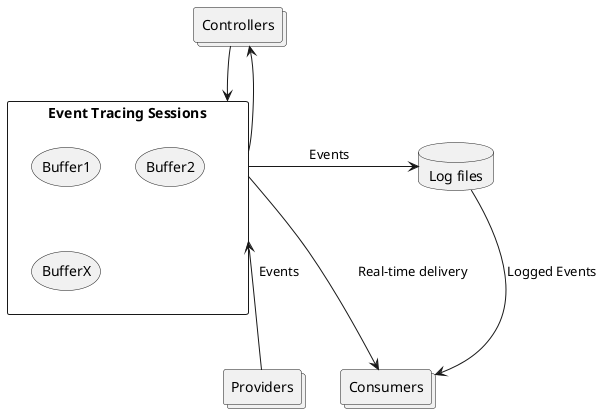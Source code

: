 @startuml
' skinparam linetype ortho
' node node1
' node node2
' node node3
' node node4
' node node5
' node1 -- node2 : label1
' node1 .. node3 : label2
' node1 ~~ node4 : label3
' node1 == node5

together {
    collections Providers
    collections Consumers
}

collections Controllers

rectangle "Event Tracing Sessions" as EventTracingSessions {
    storage Buffer1
    storage Buffer2
    storage BufferX
}

Controllers -d-> EventTracingSessions
EventTracingSessions -u-> Controllers



EventTracingSessions <-d-- Providers : Events
EventTracingSessions -d--> Consumers : Real-time delivery

database "Log files" as LogFiles

EventTracingSessions -r-> LogFiles : Events
LogFiles -d-> Consumers : Logged Events
' Providers -u--> EventTracingSessions : Events
@enduml